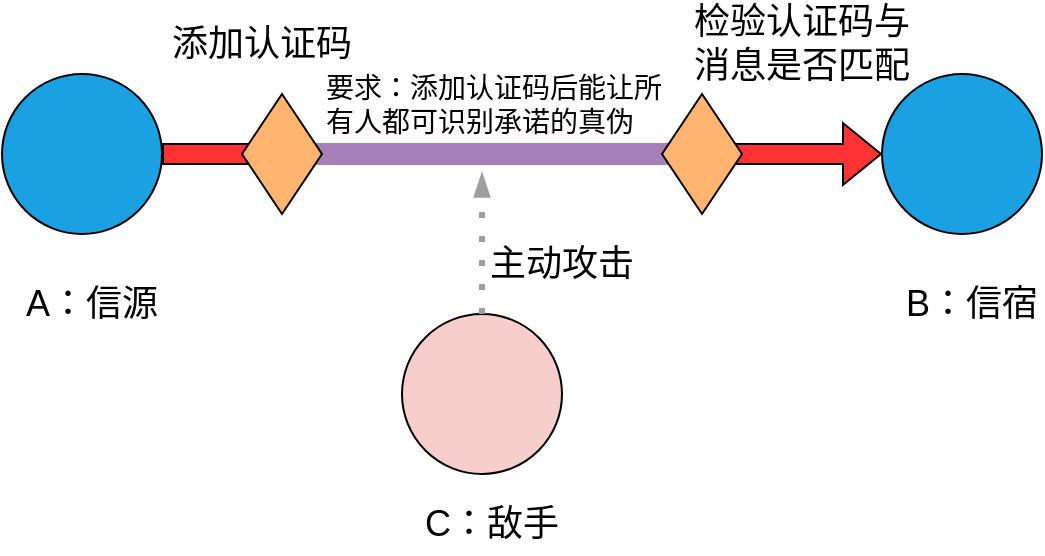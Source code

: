 <mxfile version="18.0.6" type="device"><diagram id="0xMt129w1yjL78eIzxkE" name="第 1 页"><mxGraphModel dx="946" dy="580" grid="1" gridSize="10" guides="1" tooltips="1" connect="1" arrows="1" fold="1" page="1" pageScale="1" pageWidth="1169" pageHeight="1654" math="0" shadow="0"><root><mxCell id="0"/><mxCell id="1" parent="0"/><mxCell id="MIVW2-XSuvdG3w0zMaKa-1" value="" style="ellipse;whiteSpace=wrap;html=1;aspect=fixed;fillColor=#1BA1E2;" parent="1" vertex="1"><mxGeometry x="240" y="160" width="80" height="80" as="geometry"/></mxCell><mxCell id="MIVW2-XSuvdG3w0zMaKa-2" value="" style="ellipse;whiteSpace=wrap;html=1;aspect=fixed;fillColor=#1BA1E2;" parent="1" vertex="1"><mxGeometry x="680" y="160" width="80" height="80" as="geometry"/></mxCell><mxCell id="MIVW2-XSuvdG3w0zMaKa-3" value="" style="shape=flexArrow;endArrow=classic;html=1;rounded=0;entryX=0;entryY=0.5;entryDx=0;entryDy=0;fillColor=#FF3333;startArrow=none;" parent="1" target="MIVW2-XSuvdG3w0zMaKa-2" edge="1"><mxGeometry width="50" height="50" relative="1" as="geometry"><mxPoint x="600" y="200" as="sourcePoint"/><mxPoint x="380" y="170" as="targetPoint"/></mxGeometry></mxCell><mxCell id="MIVW2-XSuvdG3w0zMaKa-4" value="" style="ellipse;whiteSpace=wrap;html=1;aspect=fixed;fillColor=#F8CECC;" parent="1" vertex="1"><mxGeometry x="440" y="280" width="80" height="80" as="geometry"/></mxCell><mxCell id="MIVW2-XSuvdG3w0zMaKa-17" value="&lt;font style=&quot;font-size: 18px;&quot;&gt;A：信源&lt;/font&gt;" style="text;html=1;strokeColor=none;fillColor=none;align=center;verticalAlign=middle;whiteSpace=wrap;rounded=0;" parent="1" vertex="1"><mxGeometry x="250" y="260" width="70" height="30" as="geometry"/></mxCell><mxCell id="MIVW2-XSuvdG3w0zMaKa-18" value="&lt;font style=&quot;font-size: 18px;&quot;&gt;B：信宿&lt;/font&gt;" style="text;html=1;strokeColor=none;fillColor=none;align=center;verticalAlign=middle;whiteSpace=wrap;rounded=0;" parent="1" vertex="1"><mxGeometry x="690" y="260" width="70" height="30" as="geometry"/></mxCell><mxCell id="MIVW2-XSuvdG3w0zMaKa-19" value="&lt;font style=&quot;font-size: 18px;&quot;&gt;C：敌手&lt;/font&gt;" style="text;html=1;strokeColor=none;fillColor=none;align=center;verticalAlign=middle;whiteSpace=wrap;rounded=0;" parent="1" vertex="1"><mxGeometry x="450" y="370" width="70" height="30" as="geometry"/></mxCell><mxCell id="MIVW2-XSuvdG3w0zMaKa-20" value="主动攻击" style="text;html=1;strokeColor=none;fillColor=none;align=center;verticalAlign=middle;whiteSpace=wrap;rounded=0;fontSize=18;" parent="1" vertex="1"><mxGeometry x="480" y="240" width="80" height="30" as="geometry"/></mxCell><mxCell id="W216swSwbGnvUskvLqxA-5" value="" style="shape=flexArrow;endArrow=none;html=1;rounded=0;fillColor=#FF3333;startArrow=none;entryX=1;entryY=0.5;entryDx=0;entryDy=0;" parent="1" target="MIVW2-XSuvdG3w0zMaKa-1" edge="1"><mxGeometry width="50" height="50" relative="1" as="geometry"><mxPoint x="390" y="200" as="sourcePoint"/><mxPoint x="360" y="250" as="targetPoint"/></mxGeometry></mxCell><mxCell id="W216swSwbGnvUskvLqxA-6" value="&lt;font style=&quot;font-size: 18px;&quot;&gt;添加认证码&lt;/font&gt;" style="text;html=1;strokeColor=none;fillColor=none;align=center;verticalAlign=middle;whiteSpace=wrap;rounded=0;" parent="1" vertex="1"><mxGeometry x="320" y="130" width="100" height="30" as="geometry"/></mxCell><mxCell id="W216swSwbGnvUskvLqxA-7" value="&lt;font style=&quot;font-size: 18px;&quot;&gt;检验认证码与消息是否匹配&lt;/font&gt;" style="text;html=1;strokeColor=none;fillColor=none;align=center;verticalAlign=middle;whiteSpace=wrap;rounded=0;" parent="1" vertex="1"><mxGeometry x="580" y="130" width="120" height="30" as="geometry"/></mxCell><mxCell id="W216swSwbGnvUskvLqxA-9" value="" style="shape=flexArrow;endArrow=none;html=1;rounded=0;fillColor=#A680B8;startArrow=none;strokeColor=#A680B8;" parent="1" edge="1"><mxGeometry width="50" height="50" relative="1" as="geometry"><mxPoint x="600" y="200" as="sourcePoint"/><mxPoint x="390" y="200" as="targetPoint"/></mxGeometry></mxCell><mxCell id="W216swSwbGnvUskvLqxA-1" value="" style="rhombus;whiteSpace=wrap;html=1;fillColor=#FFB570;" parent="1" vertex="1"><mxGeometry x="360" y="170" width="40" height="60" as="geometry"/></mxCell><mxCell id="W216swSwbGnvUskvLqxA-10" value="" style="shape=flexArrow;endArrow=none;html=1;rounded=0;fillColor=#FF3333;startArrow=none;" parent="1" edge="1"><mxGeometry width="50" height="50" relative="1" as="geometry"><mxPoint x="390" y="200" as="sourcePoint"/><mxPoint x="390" y="200" as="targetPoint"/></mxGeometry></mxCell><mxCell id="W216swSwbGnvUskvLqxA-4" value="" style="rhombus;whiteSpace=wrap;html=1;fillColor=#FFB570;" parent="1" vertex="1"><mxGeometry x="570" y="170" width="40" height="60" as="geometry"/></mxCell><mxCell id="W216swSwbGnvUskvLqxA-13" value="&lt;span style=&quot;font-size: 14px;&quot;&gt;要求：添加认证码后能让所有人都可识别承诺的真伪&lt;/span&gt;" style="text;html=1;strokeColor=none;fillColor=none;align=left;verticalAlign=middle;whiteSpace=wrap;rounded=0;" parent="1" vertex="1"><mxGeometry x="400" y="160" width="170" height="30" as="geometry"/></mxCell><mxCell id="PEvLecf3WXGTRkrMalhU-1" value="" style="edgeStyle=orthogonalEdgeStyle;fontSize=12;html=1;endArrow=blockThin;endFill=1;rounded=0;strokeWidth=3;endSize=4;startSize=4;dashed=1;dashPattern=1 3;strokeColor=#9E9E9E;exitX=0.5;exitY=0;exitDx=0;exitDy=0;" parent="1" source="MIVW2-XSuvdG3w0zMaKa-4" edge="1"><mxGeometry width="100" relative="1" as="geometry"><mxPoint x="480" y="270" as="sourcePoint"/><mxPoint x="480" y="210" as="targetPoint"/></mxGeometry></mxCell></root></mxGraphModel></diagram></mxfile>